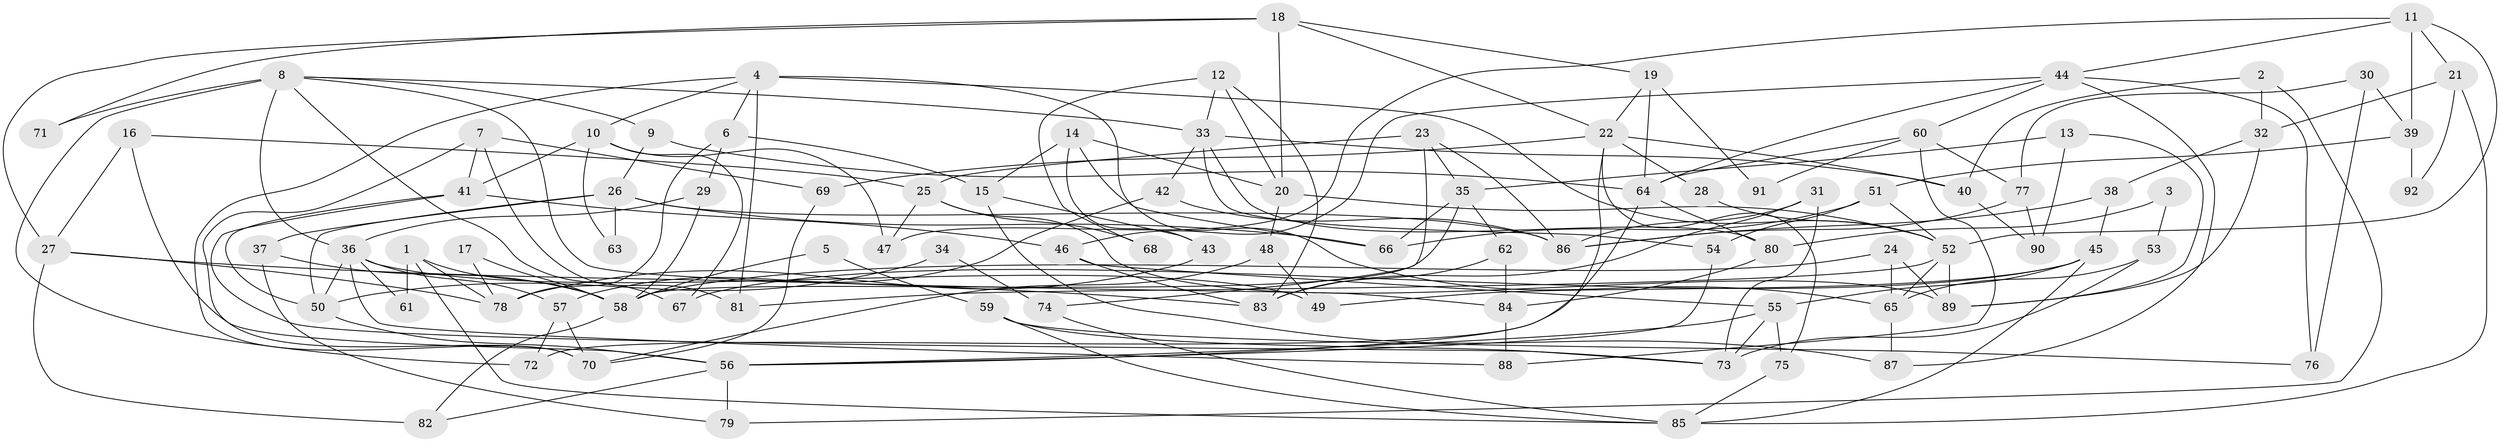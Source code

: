 // coarse degree distribution, {8: 0.06521739130434782, 5: 0.13043478260869565, 2: 0.08695652173913043, 9: 0.043478260869565216, 4: 0.15217391304347827, 3: 0.2826086956521739, 12: 0.021739130434782608, 11: 0.021739130434782608, 16: 0.021739130434782608, 15: 0.021739130434782608, 7: 0.06521739130434782, 6: 0.06521739130434782, 10: 0.021739130434782608}
// Generated by graph-tools (version 1.1) at 2025/18/03/04/25 18:18:29]
// undirected, 92 vertices, 184 edges
graph export_dot {
graph [start="1"]
  node [color=gray90,style=filled];
  1;
  2;
  3;
  4;
  5;
  6;
  7;
  8;
  9;
  10;
  11;
  12;
  13;
  14;
  15;
  16;
  17;
  18;
  19;
  20;
  21;
  22;
  23;
  24;
  25;
  26;
  27;
  28;
  29;
  30;
  31;
  32;
  33;
  34;
  35;
  36;
  37;
  38;
  39;
  40;
  41;
  42;
  43;
  44;
  45;
  46;
  47;
  48;
  49;
  50;
  51;
  52;
  53;
  54;
  55;
  56;
  57;
  58;
  59;
  60;
  61;
  62;
  63;
  64;
  65;
  66;
  67;
  68;
  69;
  70;
  71;
  72;
  73;
  74;
  75;
  76;
  77;
  78;
  79;
  80;
  81;
  82;
  83;
  84;
  85;
  86;
  87;
  88;
  89;
  90;
  91;
  92;
  1 -- 85;
  1 -- 58;
  1 -- 61;
  1 -- 78;
  2 -- 79;
  2 -- 32;
  2 -- 40;
  3 -- 53;
  3 -- 80;
  4 -- 6;
  4 -- 52;
  4 -- 10;
  4 -- 65;
  4 -- 70;
  4 -- 81;
  5 -- 59;
  5 -- 58;
  6 -- 29;
  6 -- 15;
  6 -- 78;
  7 -- 69;
  7 -- 70;
  7 -- 41;
  7 -- 81;
  8 -- 67;
  8 -- 9;
  8 -- 33;
  8 -- 36;
  8 -- 71;
  8 -- 72;
  8 -- 84;
  9 -- 26;
  9 -- 64;
  10 -- 41;
  10 -- 47;
  10 -- 63;
  10 -- 67;
  11 -- 47;
  11 -- 44;
  11 -- 21;
  11 -- 39;
  11 -- 52;
  12 -- 33;
  12 -- 83;
  12 -- 20;
  12 -- 68;
  13 -- 35;
  13 -- 89;
  13 -- 90;
  14 -- 20;
  14 -- 15;
  14 -- 43;
  14 -- 66;
  15 -- 43;
  15 -- 87;
  16 -- 27;
  16 -- 56;
  16 -- 25;
  17 -- 78;
  17 -- 58;
  18 -- 22;
  18 -- 20;
  18 -- 19;
  18 -- 27;
  18 -- 71;
  19 -- 64;
  19 -- 22;
  19 -- 91;
  20 -- 52;
  20 -- 48;
  21 -- 85;
  21 -- 32;
  21 -- 92;
  22 -- 56;
  22 -- 28;
  22 -- 40;
  22 -- 69;
  22 -- 75;
  23 -- 86;
  23 -- 25;
  23 -- 35;
  23 -- 74;
  24 -- 58;
  24 -- 65;
  24 -- 89;
  25 -- 89;
  25 -- 47;
  25 -- 68;
  26 -- 50;
  26 -- 66;
  26 -- 37;
  26 -- 63;
  26 -- 86;
  27 -- 78;
  27 -- 82;
  27 -- 83;
  28 -- 52;
  29 -- 36;
  29 -- 58;
  30 -- 76;
  30 -- 77;
  30 -- 39;
  31 -- 86;
  31 -- 83;
  31 -- 73;
  32 -- 89;
  32 -- 38;
  33 -- 40;
  33 -- 42;
  33 -- 54;
  33 -- 80;
  34 -- 74;
  34 -- 50;
  35 -- 66;
  35 -- 58;
  35 -- 62;
  36 -- 88;
  36 -- 49;
  36 -- 50;
  36 -- 57;
  36 -- 61;
  37 -- 58;
  37 -- 79;
  38 -- 86;
  38 -- 45;
  39 -- 51;
  39 -- 92;
  40 -- 90;
  41 -- 73;
  41 -- 46;
  41 -- 50;
  42 -- 57;
  42 -- 86;
  43 -- 78;
  44 -- 60;
  44 -- 64;
  44 -- 46;
  44 -- 76;
  44 -- 87;
  45 -- 55;
  45 -- 49;
  45 -- 67;
  45 -- 85;
  46 -- 55;
  46 -- 83;
  48 -- 49;
  48 -- 70;
  50 -- 56;
  51 -- 52;
  51 -- 54;
  51 -- 66;
  52 -- 81;
  52 -- 65;
  52 -- 89;
  53 -- 65;
  53 -- 73;
  54 -- 56;
  55 -- 56;
  55 -- 73;
  55 -- 75;
  56 -- 79;
  56 -- 82;
  57 -- 70;
  57 -- 72;
  58 -- 82;
  59 -- 85;
  59 -- 73;
  59 -- 76;
  60 -- 77;
  60 -- 64;
  60 -- 88;
  60 -- 91;
  62 -- 83;
  62 -- 84;
  64 -- 72;
  64 -- 80;
  65 -- 87;
  69 -- 70;
  74 -- 85;
  75 -- 85;
  77 -- 86;
  77 -- 90;
  80 -- 84;
  84 -- 88;
}
